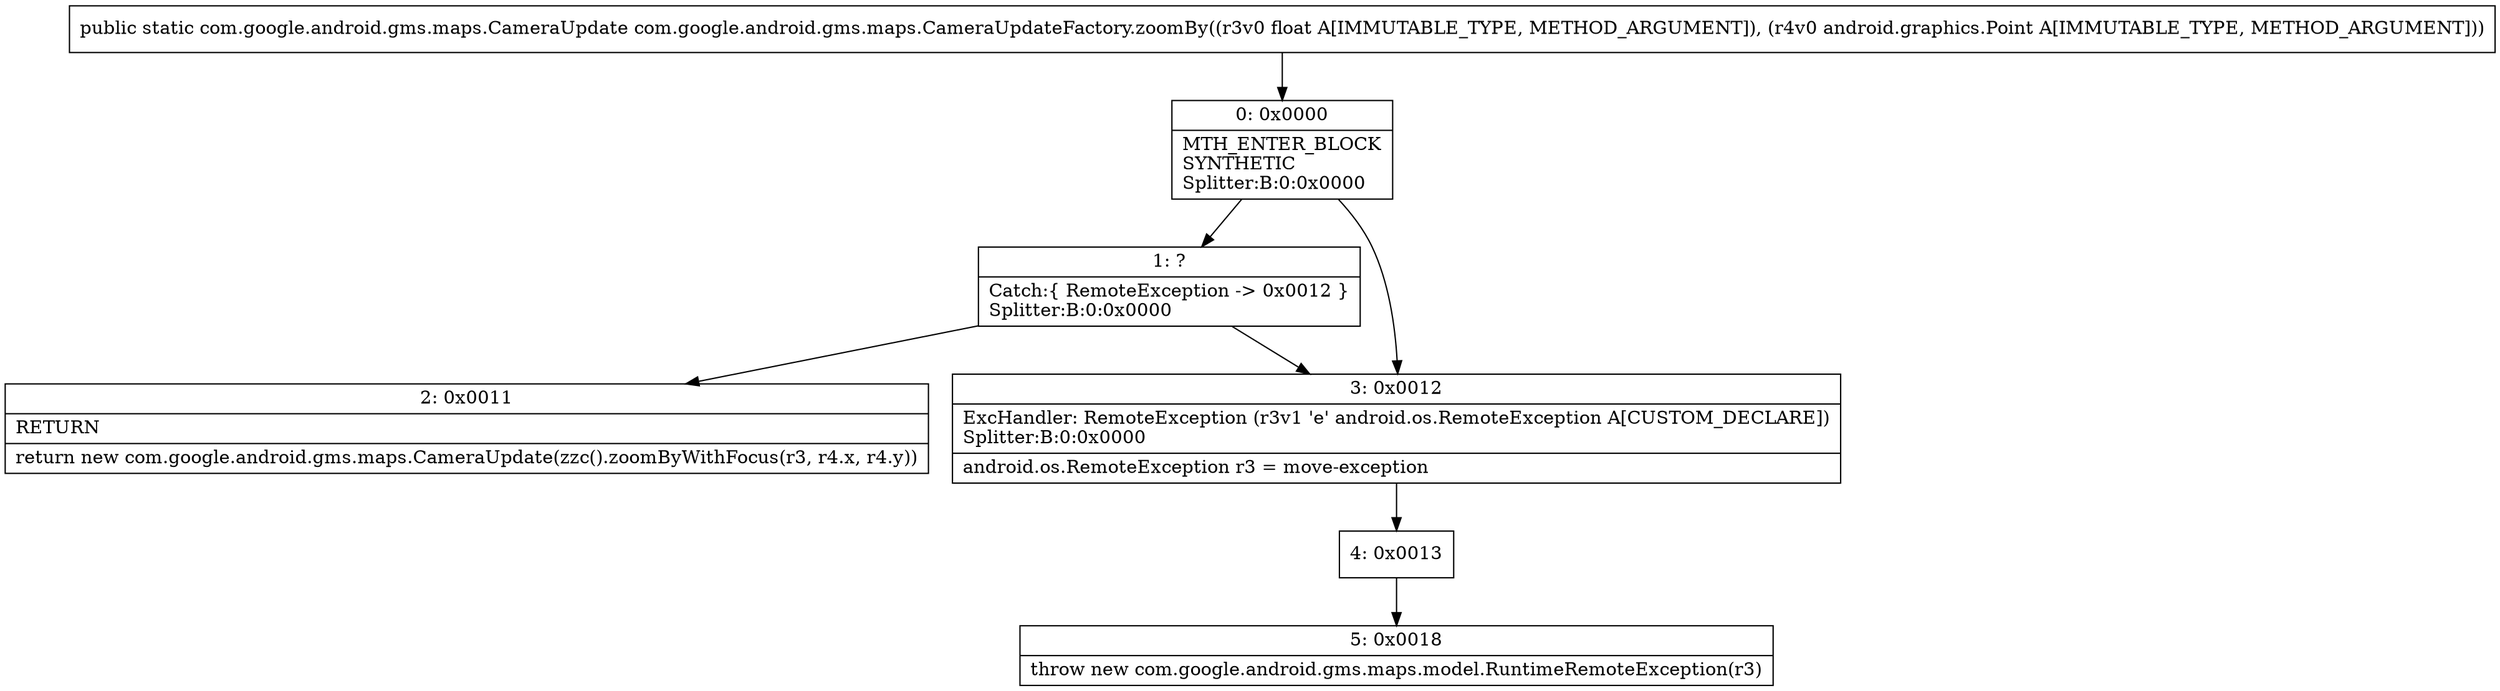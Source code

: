 digraph "CFG forcom.google.android.gms.maps.CameraUpdateFactory.zoomBy(FLandroid\/graphics\/Point;)Lcom\/google\/android\/gms\/maps\/CameraUpdate;" {
Node_0 [shape=record,label="{0\:\ 0x0000|MTH_ENTER_BLOCK\lSYNTHETIC\lSplitter:B:0:0x0000\l}"];
Node_1 [shape=record,label="{1\:\ ?|Catch:\{ RemoteException \-\> 0x0012 \}\lSplitter:B:0:0x0000\l}"];
Node_2 [shape=record,label="{2\:\ 0x0011|RETURN\l|return new com.google.android.gms.maps.CameraUpdate(zzc().zoomByWithFocus(r3, r4.x, r4.y))\l}"];
Node_3 [shape=record,label="{3\:\ 0x0012|ExcHandler: RemoteException (r3v1 'e' android.os.RemoteException A[CUSTOM_DECLARE])\lSplitter:B:0:0x0000\l|android.os.RemoteException r3 = move\-exception\l}"];
Node_4 [shape=record,label="{4\:\ 0x0013}"];
Node_5 [shape=record,label="{5\:\ 0x0018|throw new com.google.android.gms.maps.model.RuntimeRemoteException(r3)\l}"];
MethodNode[shape=record,label="{public static com.google.android.gms.maps.CameraUpdate com.google.android.gms.maps.CameraUpdateFactory.zoomBy((r3v0 float A[IMMUTABLE_TYPE, METHOD_ARGUMENT]), (r4v0 android.graphics.Point A[IMMUTABLE_TYPE, METHOD_ARGUMENT])) }"];
MethodNode -> Node_0;
Node_0 -> Node_1;
Node_0 -> Node_3;
Node_1 -> Node_2;
Node_1 -> Node_3;
Node_3 -> Node_4;
Node_4 -> Node_5;
}


